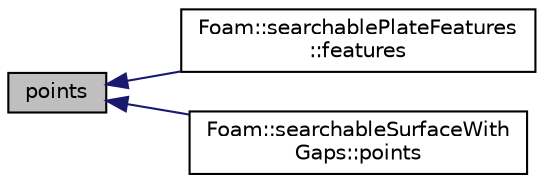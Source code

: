 digraph "points"
{
  bgcolor="transparent";
  edge [fontname="Helvetica",fontsize="10",labelfontname="Helvetica",labelfontsize="10"];
  node [fontname="Helvetica",fontsize="10",shape=record];
  rankdir="LR";
  Node1 [label="points",height=0.2,width=0.4,color="black", fillcolor="grey75", style="filled", fontcolor="black"];
  Node1 -> Node2 [dir="back",color="midnightblue",fontsize="10",style="solid",fontname="Helvetica"];
  Node2 [label="Foam::searchablePlateFeatures\l::features",height=0.2,width=0.4,color="black",URL="$a02246.html#a55de90ec15dbc01a8dd70937784836e1",tooltip="Return an extendedFeatureEdgeMesh containing the features. "];
  Node1 -> Node3 [dir="back",color="midnightblue",fontsize="10",style="solid",fontname="Helvetica"];
  Node3 [label="Foam::searchableSurfaceWith\lGaps::points",height=0.2,width=0.4,color="black",URL="$a02256.html#a93d8a916aed41c1dcb28f808215999da",tooltip="Get the points that define the surface. "];
}

